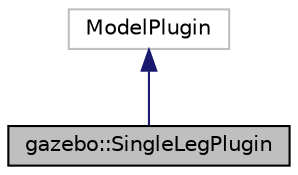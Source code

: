 digraph "gazebo::SingleLegPlugin"
{
 // LATEX_PDF_SIZE
  edge [fontname="Helvetica",fontsize="10",labelfontname="Helvetica",labelfontsize="10"];
  node [fontname="Helvetica",fontsize="10",shape=record];
  Node1 [label="gazebo::SingleLegPlugin",height=0.2,width=0.4,color="black", fillcolor="grey75", style="filled", fontcolor="black",tooltip="A plugin to control the single_leg robot."];
  Node2 -> Node1 [dir="back",color="midnightblue",fontsize="10",style="solid",fontname="Helvetica"];
  Node2 [label="ModelPlugin",height=0.2,width=0.4,color="grey75", fillcolor="white", style="filled",tooltip=" "];
}
